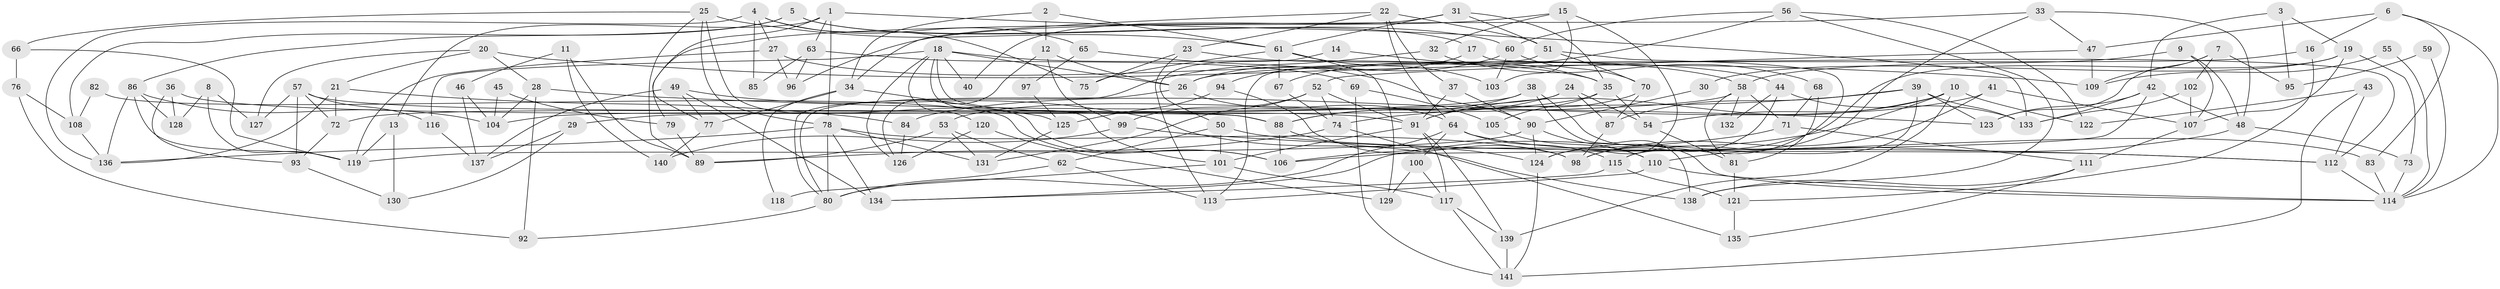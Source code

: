// coarse degree distribution, {8: 0.061224489795918366, 3: 0.23469387755102042, 4: 0.22448979591836735, 11: 0.02040816326530612, 6: 0.14285714285714285, 10: 0.030612244897959183, 2: 0.09183673469387756, 5: 0.14285714285714285, 9: 0.030612244897959183, 7: 0.02040816326530612}
// Generated by graph-tools (version 1.1) at 2025/19/03/04/25 18:19:02]
// undirected, 141 vertices, 282 edges
graph export_dot {
graph [start="1"]
  node [color=gray90,style=filled];
  1;
  2;
  3;
  4;
  5;
  6;
  7;
  8;
  9;
  10;
  11;
  12;
  13;
  14;
  15;
  16;
  17;
  18;
  19;
  20;
  21;
  22;
  23;
  24;
  25;
  26;
  27;
  28;
  29;
  30;
  31;
  32;
  33;
  34;
  35;
  36;
  37;
  38;
  39;
  40;
  41;
  42;
  43;
  44;
  45;
  46;
  47;
  48;
  49;
  50;
  51;
  52;
  53;
  54;
  55;
  56;
  57;
  58;
  59;
  60;
  61;
  62;
  63;
  64;
  65;
  66;
  67;
  68;
  69;
  70;
  71;
  72;
  73;
  74;
  75;
  76;
  77;
  78;
  79;
  80;
  81;
  82;
  83;
  84;
  85;
  86;
  87;
  88;
  89;
  90;
  91;
  92;
  93;
  94;
  95;
  96;
  97;
  98;
  99;
  100;
  101;
  102;
  103;
  104;
  105;
  106;
  107;
  108;
  109;
  110;
  111;
  112;
  113;
  114;
  115;
  116;
  117;
  118;
  119;
  120;
  121;
  122;
  123;
  124;
  125;
  126;
  127;
  128;
  129;
  130;
  131;
  132;
  133;
  134;
  135;
  136;
  137;
  138;
  139;
  140;
  141;
  1 -- 133;
  1 -- 78;
  1 -- 13;
  1 -- 63;
  1 -- 77;
  2 -- 34;
  2 -- 12;
  2 -- 61;
  3 -- 19;
  3 -- 42;
  3 -- 95;
  4 -- 27;
  4 -- 136;
  4 -- 65;
  4 -- 75;
  4 -- 85;
  5 -- 86;
  5 -- 60;
  5 -- 17;
  5 -- 108;
  6 -- 114;
  6 -- 83;
  6 -- 16;
  6 -- 47;
  7 -- 123;
  7 -- 102;
  7 -- 95;
  7 -- 109;
  8 -- 119;
  8 -- 127;
  8 -- 128;
  9 -- 107;
  9 -- 48;
  9 -- 58;
  10 -- 134;
  10 -- 139;
  10 -- 54;
  10 -- 91;
  10 -- 122;
  11 -- 46;
  11 -- 140;
  11 -- 89;
  12 -- 26;
  12 -- 126;
  12 -- 99;
  13 -- 119;
  13 -- 130;
  14 -- 50;
  14 -- 35;
  15 -- 124;
  15 -- 103;
  15 -- 32;
  15 -- 96;
  16 -- 121;
  16 -- 26;
  17 -- 26;
  17 -- 112;
  18 -- 35;
  18 -- 26;
  18 -- 40;
  18 -- 88;
  18 -- 101;
  18 -- 116;
  18 -- 120;
  18 -- 126;
  19 -- 73;
  19 -- 124;
  19 -- 30;
  19 -- 107;
  20 -- 21;
  20 -- 109;
  20 -- 28;
  20 -- 127;
  21 -- 84;
  21 -- 72;
  21 -- 136;
  22 -- 64;
  22 -- 23;
  22 -- 34;
  22 -- 37;
  22 -- 51;
  23 -- 113;
  23 -- 75;
  23 -- 44;
  24 -- 88;
  24 -- 87;
  24 -- 29;
  24 -- 54;
  25 -- 78;
  25 -- 89;
  25 -- 61;
  25 -- 66;
  25 -- 106;
  26 -- 64;
  26 -- 80;
  27 -- 96;
  27 -- 58;
  27 -- 119;
  28 -- 104;
  28 -- 92;
  28 -- 123;
  29 -- 137;
  29 -- 130;
  30 -- 90;
  31 -- 61;
  31 -- 51;
  31 -- 35;
  31 -- 40;
  32 -- 80;
  32 -- 68;
  33 -- 115;
  33 -- 48;
  33 -- 47;
  33 -- 79;
  34 -- 125;
  34 -- 77;
  34 -- 118;
  35 -- 54;
  35 -- 53;
  35 -- 105;
  36 -- 91;
  36 -- 93;
  36 -- 128;
  37 -- 91;
  37 -- 90;
  38 -- 88;
  38 -- 114;
  38 -- 72;
  38 -- 138;
  39 -- 123;
  39 -- 74;
  39 -- 87;
  39 -- 115;
  39 -- 133;
  41 -- 98;
  41 -- 107;
  41 -- 84;
  42 -- 106;
  42 -- 133;
  42 -- 48;
  42 -- 123;
  43 -- 141;
  43 -- 112;
  43 -- 122;
  44 -- 98;
  44 -- 132;
  44 -- 133;
  45 -- 79;
  45 -- 104;
  46 -- 104;
  46 -- 137;
  47 -- 52;
  47 -- 109;
  48 -- 110;
  48 -- 73;
  49 -- 77;
  49 -- 138;
  49 -- 134;
  49 -- 137;
  50 -- 112;
  50 -- 101;
  50 -- 62;
  51 -- 98;
  51 -- 70;
  51 -- 113;
  52 -- 91;
  52 -- 74;
  52 -- 99;
  52 -- 131;
  53 -- 131;
  53 -- 62;
  53 -- 89;
  54 -- 81;
  55 -- 114;
  55 -- 109;
  56 -- 67;
  56 -- 122;
  56 -- 60;
  56 -- 138;
  57 -- 93;
  57 -- 88;
  57 -- 72;
  57 -- 116;
  57 -- 127;
  58 -- 71;
  58 -- 81;
  58 -- 104;
  58 -- 132;
  59 -- 114;
  59 -- 95;
  60 -- 70;
  60 -- 94;
  60 -- 103;
  61 -- 67;
  61 -- 75;
  61 -- 103;
  61 -- 129;
  62 -- 80;
  62 -- 113;
  63 -- 69;
  63 -- 85;
  63 -- 96;
  64 -- 80;
  64 -- 115;
  64 -- 83;
  64 -- 100;
  65 -- 90;
  65 -- 97;
  66 -- 76;
  66 -- 119;
  67 -- 74;
  68 -- 81;
  68 -- 71;
  69 -- 105;
  69 -- 141;
  70 -- 91;
  70 -- 87;
  71 -- 111;
  71 -- 106;
  72 -- 93;
  73 -- 114;
  74 -- 89;
  74 -- 135;
  76 -- 108;
  76 -- 92;
  77 -- 140;
  78 -- 136;
  78 -- 80;
  78 -- 98;
  78 -- 131;
  78 -- 134;
  79 -- 89;
  80 -- 92;
  81 -- 121;
  82 -- 106;
  82 -- 108;
  83 -- 114;
  84 -- 126;
  86 -- 119;
  86 -- 128;
  86 -- 104;
  86 -- 136;
  87 -- 98;
  88 -- 106;
  88 -- 124;
  90 -- 119;
  90 -- 110;
  90 -- 124;
  91 -- 117;
  91 -- 101;
  91 -- 139;
  93 -- 130;
  94 -- 98;
  94 -- 125;
  97 -- 125;
  99 -- 112;
  99 -- 140;
  100 -- 117;
  100 -- 129;
  101 -- 117;
  101 -- 118;
  102 -- 107;
  102 -- 133;
  105 -- 110;
  107 -- 111;
  108 -- 136;
  110 -- 113;
  110 -- 114;
  111 -- 135;
  111 -- 138;
  112 -- 114;
  115 -- 134;
  115 -- 121;
  116 -- 137;
  117 -- 139;
  117 -- 141;
  120 -- 129;
  120 -- 126;
  121 -- 135;
  124 -- 141;
  125 -- 131;
  139 -- 141;
}
